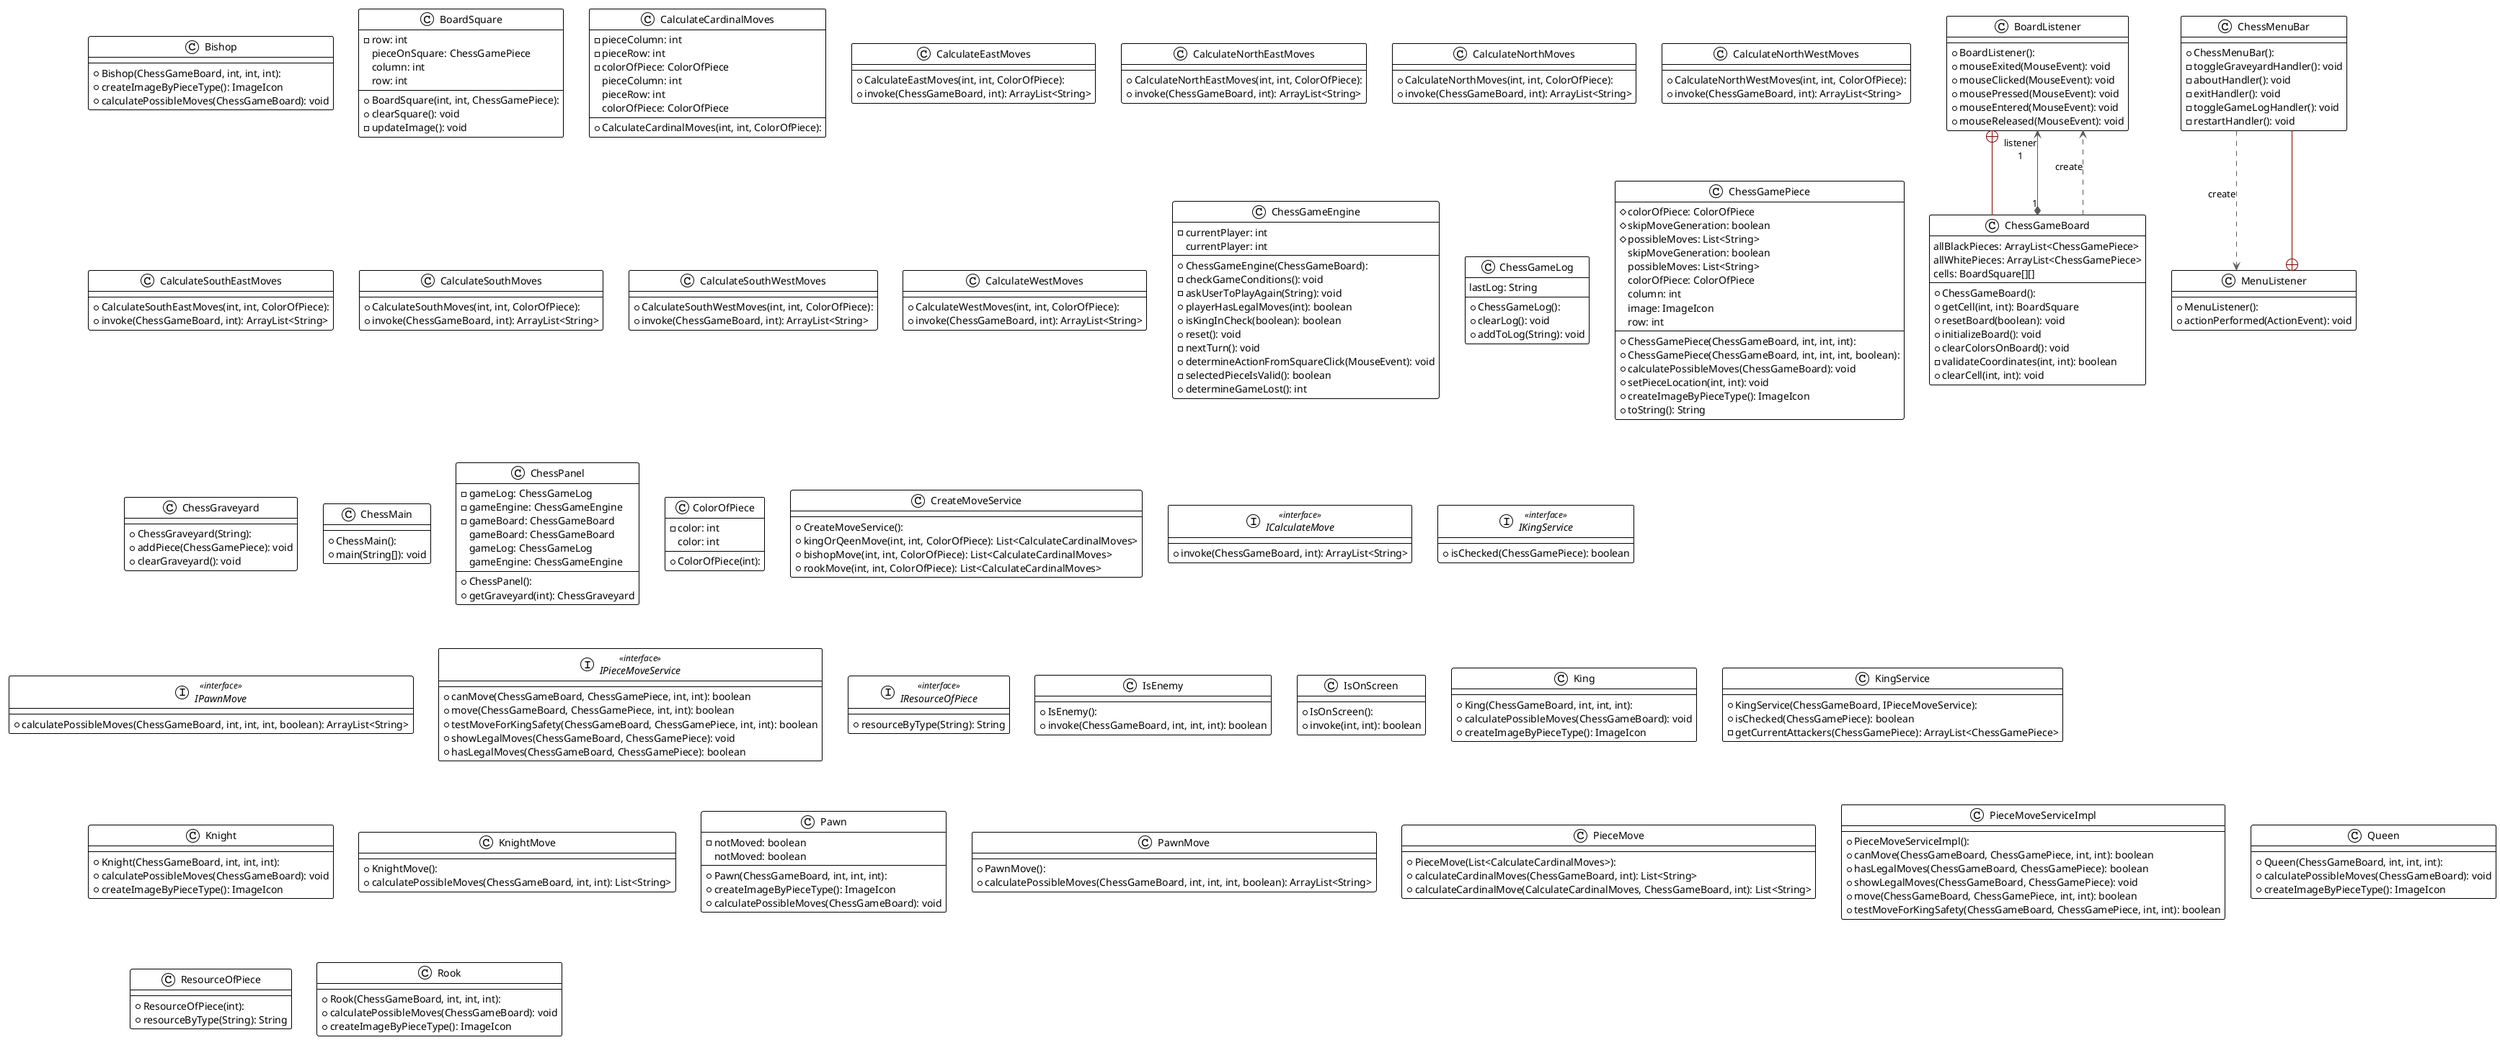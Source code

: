 @startuml

!theme plain
top to bottom direction
skinparam linetype ortho

class Bishop {
  + Bishop(ChessGameBoard, int, int, int): 
  + createImageByPieceType(): ImageIcon
  + calculatePossibleMoves(ChessGameBoard): void
}
class BoardListener {
  + BoardListener(): 
  + mouseExited(MouseEvent): void
  + mouseClicked(MouseEvent): void
  + mousePressed(MouseEvent): void
  + mouseEntered(MouseEvent): void
  + mouseReleased(MouseEvent): void
}
class BoardSquare {
  + BoardSquare(int, int, ChessGamePiece): 
  - row: int
  + clearSquare(): void
  - updateImage(): void
   pieceOnSquare: ChessGamePiece
   column: int
   row: int
}
class CalculateCardinalMoves {
  + CalculateCardinalMoves(int, int, ColorOfPiece): 
  - pieceColumn: int
  - pieceRow: int
  - colorOfPiece: ColorOfPiece
   pieceColumn: int
   pieceRow: int
   colorOfPiece: ColorOfPiece
}
class CalculateEastMoves {
  + CalculateEastMoves(int, int, ColorOfPiece): 
  + invoke(ChessGameBoard, int): ArrayList<String>
}
class CalculateNorthEastMoves {
  + CalculateNorthEastMoves(int, int, ColorOfPiece): 
  + invoke(ChessGameBoard, int): ArrayList<String>
}
class CalculateNorthMoves {
  + CalculateNorthMoves(int, int, ColorOfPiece): 
  + invoke(ChessGameBoard, int): ArrayList<String>
}
class CalculateNorthWestMoves {
  + CalculateNorthWestMoves(int, int, ColorOfPiece): 
  + invoke(ChessGameBoard, int): ArrayList<String>
}
class CalculateSouthEastMoves {
  + CalculateSouthEastMoves(int, int, ColorOfPiece): 
  + invoke(ChessGameBoard, int): ArrayList<String>
}
class CalculateSouthMoves {
  + CalculateSouthMoves(int, int, ColorOfPiece): 
  + invoke(ChessGameBoard, int): ArrayList<String>
}
class CalculateSouthWestMoves {
  + CalculateSouthWestMoves(int, int, ColorOfPiece): 
  + invoke(ChessGameBoard, int): ArrayList<String>
}
class CalculateWestMoves {
  + CalculateWestMoves(int, int, ColorOfPiece): 
  + invoke(ChessGameBoard, int): ArrayList<String>
}
class ChessGameBoard {
  + ChessGameBoard(): 
  + getCell(int, int): BoardSquare
  + resetBoard(boolean): void
  + initializeBoard(): void
  + clearColorsOnBoard(): void
  - validateCoordinates(int, int): boolean
  + clearCell(int, int): void
   allBlackPieces: ArrayList<ChessGamePiece>
   allWhitePieces: ArrayList<ChessGamePiece>
   cells: BoardSquare[][]
}
class ChessGameEngine {
  + ChessGameEngine(ChessGameBoard): 
  - currentPlayer: int
  - checkGameConditions(): void
  - askUserToPlayAgain(String): void
  + playerHasLegalMoves(int): boolean
  + isKingInCheck(boolean): boolean
  + reset(): void
  - nextTurn(): void
  + determineActionFromSquareClick(MouseEvent): void
  - selectedPieceIsValid(): boolean
  + determineGameLost(): int
   currentPlayer: int
}
class ChessGameLog {
  + ChessGameLog(): 
  + clearLog(): void
  + addToLog(String): void
   lastLog: String
}
class ChessGamePiece {
  + ChessGamePiece(ChessGameBoard, int, int, int): 
  + ChessGamePiece(ChessGameBoard, int, int, int, boolean): 
  # colorOfPiece: ColorOfPiece
  # skipMoveGeneration: boolean
  # possibleMoves: List<String>
  + calculatePossibleMoves(ChessGameBoard): void
  + setPieceLocation(int, int): void
  + createImageByPieceType(): ImageIcon
  + toString(): String
   skipMoveGeneration: boolean
   possibleMoves: List<String>
   colorOfPiece: ColorOfPiece
   column: int
   image: ImageIcon
   row: int
}
class ChessGraveyard {
  + ChessGraveyard(String): 
  + addPiece(ChessGamePiece): void
  + clearGraveyard(): void
}
class ChessMain {
  + ChessMain(): 
  + main(String[]): void
}
class ChessMenuBar {
  + ChessMenuBar(): 
  - toggleGraveyardHandler(): void
  - aboutHandler(): void
  - exitHandler(): void
  - toggleGameLogHandler(): void
  - restartHandler(): void
}
class ChessPanel {
  + ChessPanel(): 
  - gameLog: ChessGameLog
  - gameEngine: ChessGameEngine
  - gameBoard: ChessGameBoard
  + getGraveyard(int): ChessGraveyard
   gameBoard: ChessGameBoard
   gameLog: ChessGameLog
   gameEngine: ChessGameEngine
}
class ColorOfPiece {
  + ColorOfPiece(int): 
  - color: int
   color: int
}
class CreateMoveService {
  + CreateMoveService(): 
  + kingOrQeenMove(int, int, ColorOfPiece): List<CalculateCardinalMoves>
  + bishopMove(int, int, ColorOfPiece): List<CalculateCardinalMoves>
  + rookMove(int, int, ColorOfPiece): List<CalculateCardinalMoves>
}
interface ICalculateMove << interface >> {
  + invoke(ChessGameBoard, int): ArrayList<String>
}
interface IKingService << interface >> {
  + isChecked(ChessGamePiece): boolean
}
interface IPawnMove << interface >> {
  + calculatePossibleMoves(ChessGameBoard, int, int, int, boolean): ArrayList<String>
}
interface IPieceMoveService << interface >> {
  + canMove(ChessGameBoard, ChessGamePiece, int, int): boolean
  + move(ChessGameBoard, ChessGamePiece, int, int): boolean
  + testMoveForKingSafety(ChessGameBoard, ChessGamePiece, int, int): boolean
  + showLegalMoves(ChessGameBoard, ChessGamePiece): void
  + hasLegalMoves(ChessGameBoard, ChessGamePiece): boolean
}
interface IResourceOfPiece << interface >> {
  + resourceByType(String): String
}
class IsEnemy {
  + IsEnemy(): 
  + invoke(ChessGameBoard, int, int, int): boolean
}
class IsOnScreen {
  + IsOnScreen(): 
  + invoke(int, int): boolean
}
class King {
  + King(ChessGameBoard, int, int, int): 
  + calculatePossibleMoves(ChessGameBoard): void
  + createImageByPieceType(): ImageIcon
}
class KingService {
  + KingService(ChessGameBoard, IPieceMoveService): 
  + isChecked(ChessGamePiece): boolean
  - getCurrentAttackers(ChessGamePiece): ArrayList<ChessGamePiece>
}
class Knight {
  + Knight(ChessGameBoard, int, int, int): 
  + calculatePossibleMoves(ChessGameBoard): void
  + createImageByPieceType(): ImageIcon
}
class KnightMove {
  + KnightMove(): 
  + calculatePossibleMoves(ChessGameBoard, int, int): List<String>
}
class MenuListener {
  + MenuListener(): 
  + actionPerformed(ActionEvent): void
}
class Pawn {
  + Pawn(ChessGameBoard, int, int, int): 
  - notMoved: boolean
  + createImageByPieceType(): ImageIcon
  + calculatePossibleMoves(ChessGameBoard): void
   notMoved: boolean
}
class PawnMove {
  + PawnMove(): 
  + calculatePossibleMoves(ChessGameBoard, int, int, int, boolean): ArrayList<String>
}
class PieceMove {
  + PieceMove(List<CalculateCardinalMoves>): 
  + calculateCardinalMoves(ChessGameBoard, int): List<String>
  + calculateCardinalMove(CalculateCardinalMoves, ChessGameBoard, int): List<String>
}
class PieceMoveServiceImpl {
  + PieceMoveServiceImpl(): 
  + canMove(ChessGameBoard, ChessGamePiece, int, int): boolean
  + hasLegalMoves(ChessGameBoard, ChessGamePiece): boolean
  + showLegalMoves(ChessGameBoard, ChessGamePiece): void
  + move(ChessGameBoard, ChessGamePiece, int, int): boolean
  + testMoveForKingSafety(ChessGameBoard, ChessGamePiece, int, int): boolean
}
class Queen {
  + Queen(ChessGameBoard, int, int, int): 
  + calculatePossibleMoves(ChessGameBoard): void
  + createImageByPieceType(): ImageIcon
}
class ResourceOfPiece {
  + ResourceOfPiece(int): 
  + resourceByType(String): String
}
class Rook {
  + Rook(ChessGameBoard, int, int, int): 
  + calculatePossibleMoves(ChessGameBoard): void
  + createImageByPieceType(): ImageIcon
}

BoardListener            +-[#820000,plain]-  ChessGameBoard          
ChessGameBoard          "1" *-[#595959,plain]-> "listener\n1" BoardListener           
ChessGameBoard           -[#595959,dashed]->  BoardListener           : "«create»"
ChessMenuBar             -[#595959,dashed]->  MenuListener            : "«create»"
MenuListener             +-[#820000,plain]-  ChessMenuBar            
@enduml
